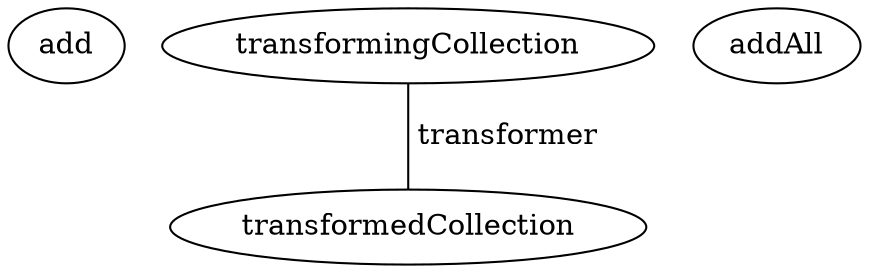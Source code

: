 digraph G {
add;
transformingCollection;
addAll;
transformedCollection;
transformingCollection -> transformedCollection [label=" transformer", dir=none];
}